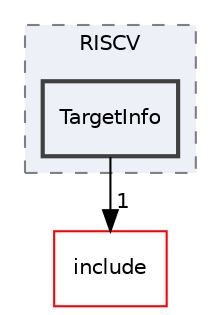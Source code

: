 digraph "lib/Target/RISCV/TargetInfo"
{
 // LATEX_PDF_SIZE
  bgcolor="transparent";
  edge [fontname="Helvetica",fontsize="10",labelfontname="Helvetica",labelfontsize="10"];
  node [fontname="Helvetica",fontsize="10",shape="box"];
  compound=true
  subgraph clusterdir_fc62c913e8b7bfce256a9466d87d79c7 {
    graph [ bgcolor="#edf0f7", pencolor="grey50", style="filled,dashed,", label="RISCV", fontname="Helvetica", fontsize="10", URL="dir_fc62c913e8b7bfce256a9466d87d79c7.html"]
  dir_04c42cdfbc306d281ff52dd260421e86 [label="TargetInfo", style="filled,bold,", fillcolor="#edf0f7", color="grey25", URL="dir_04c42cdfbc306d281ff52dd260421e86.html"];
  }
  dir_d44c64559bbebec7f509842c48db8b23 [label="include", style="", fillcolor="#edf0f7", color="red", URL="dir_d44c64559bbebec7f509842c48db8b23.html"];
  dir_04c42cdfbc306d281ff52dd260421e86->dir_d44c64559bbebec7f509842c48db8b23 [headlabel="1", labeldistance=1.5 headhref="dir_000206_000082.html"];
}
